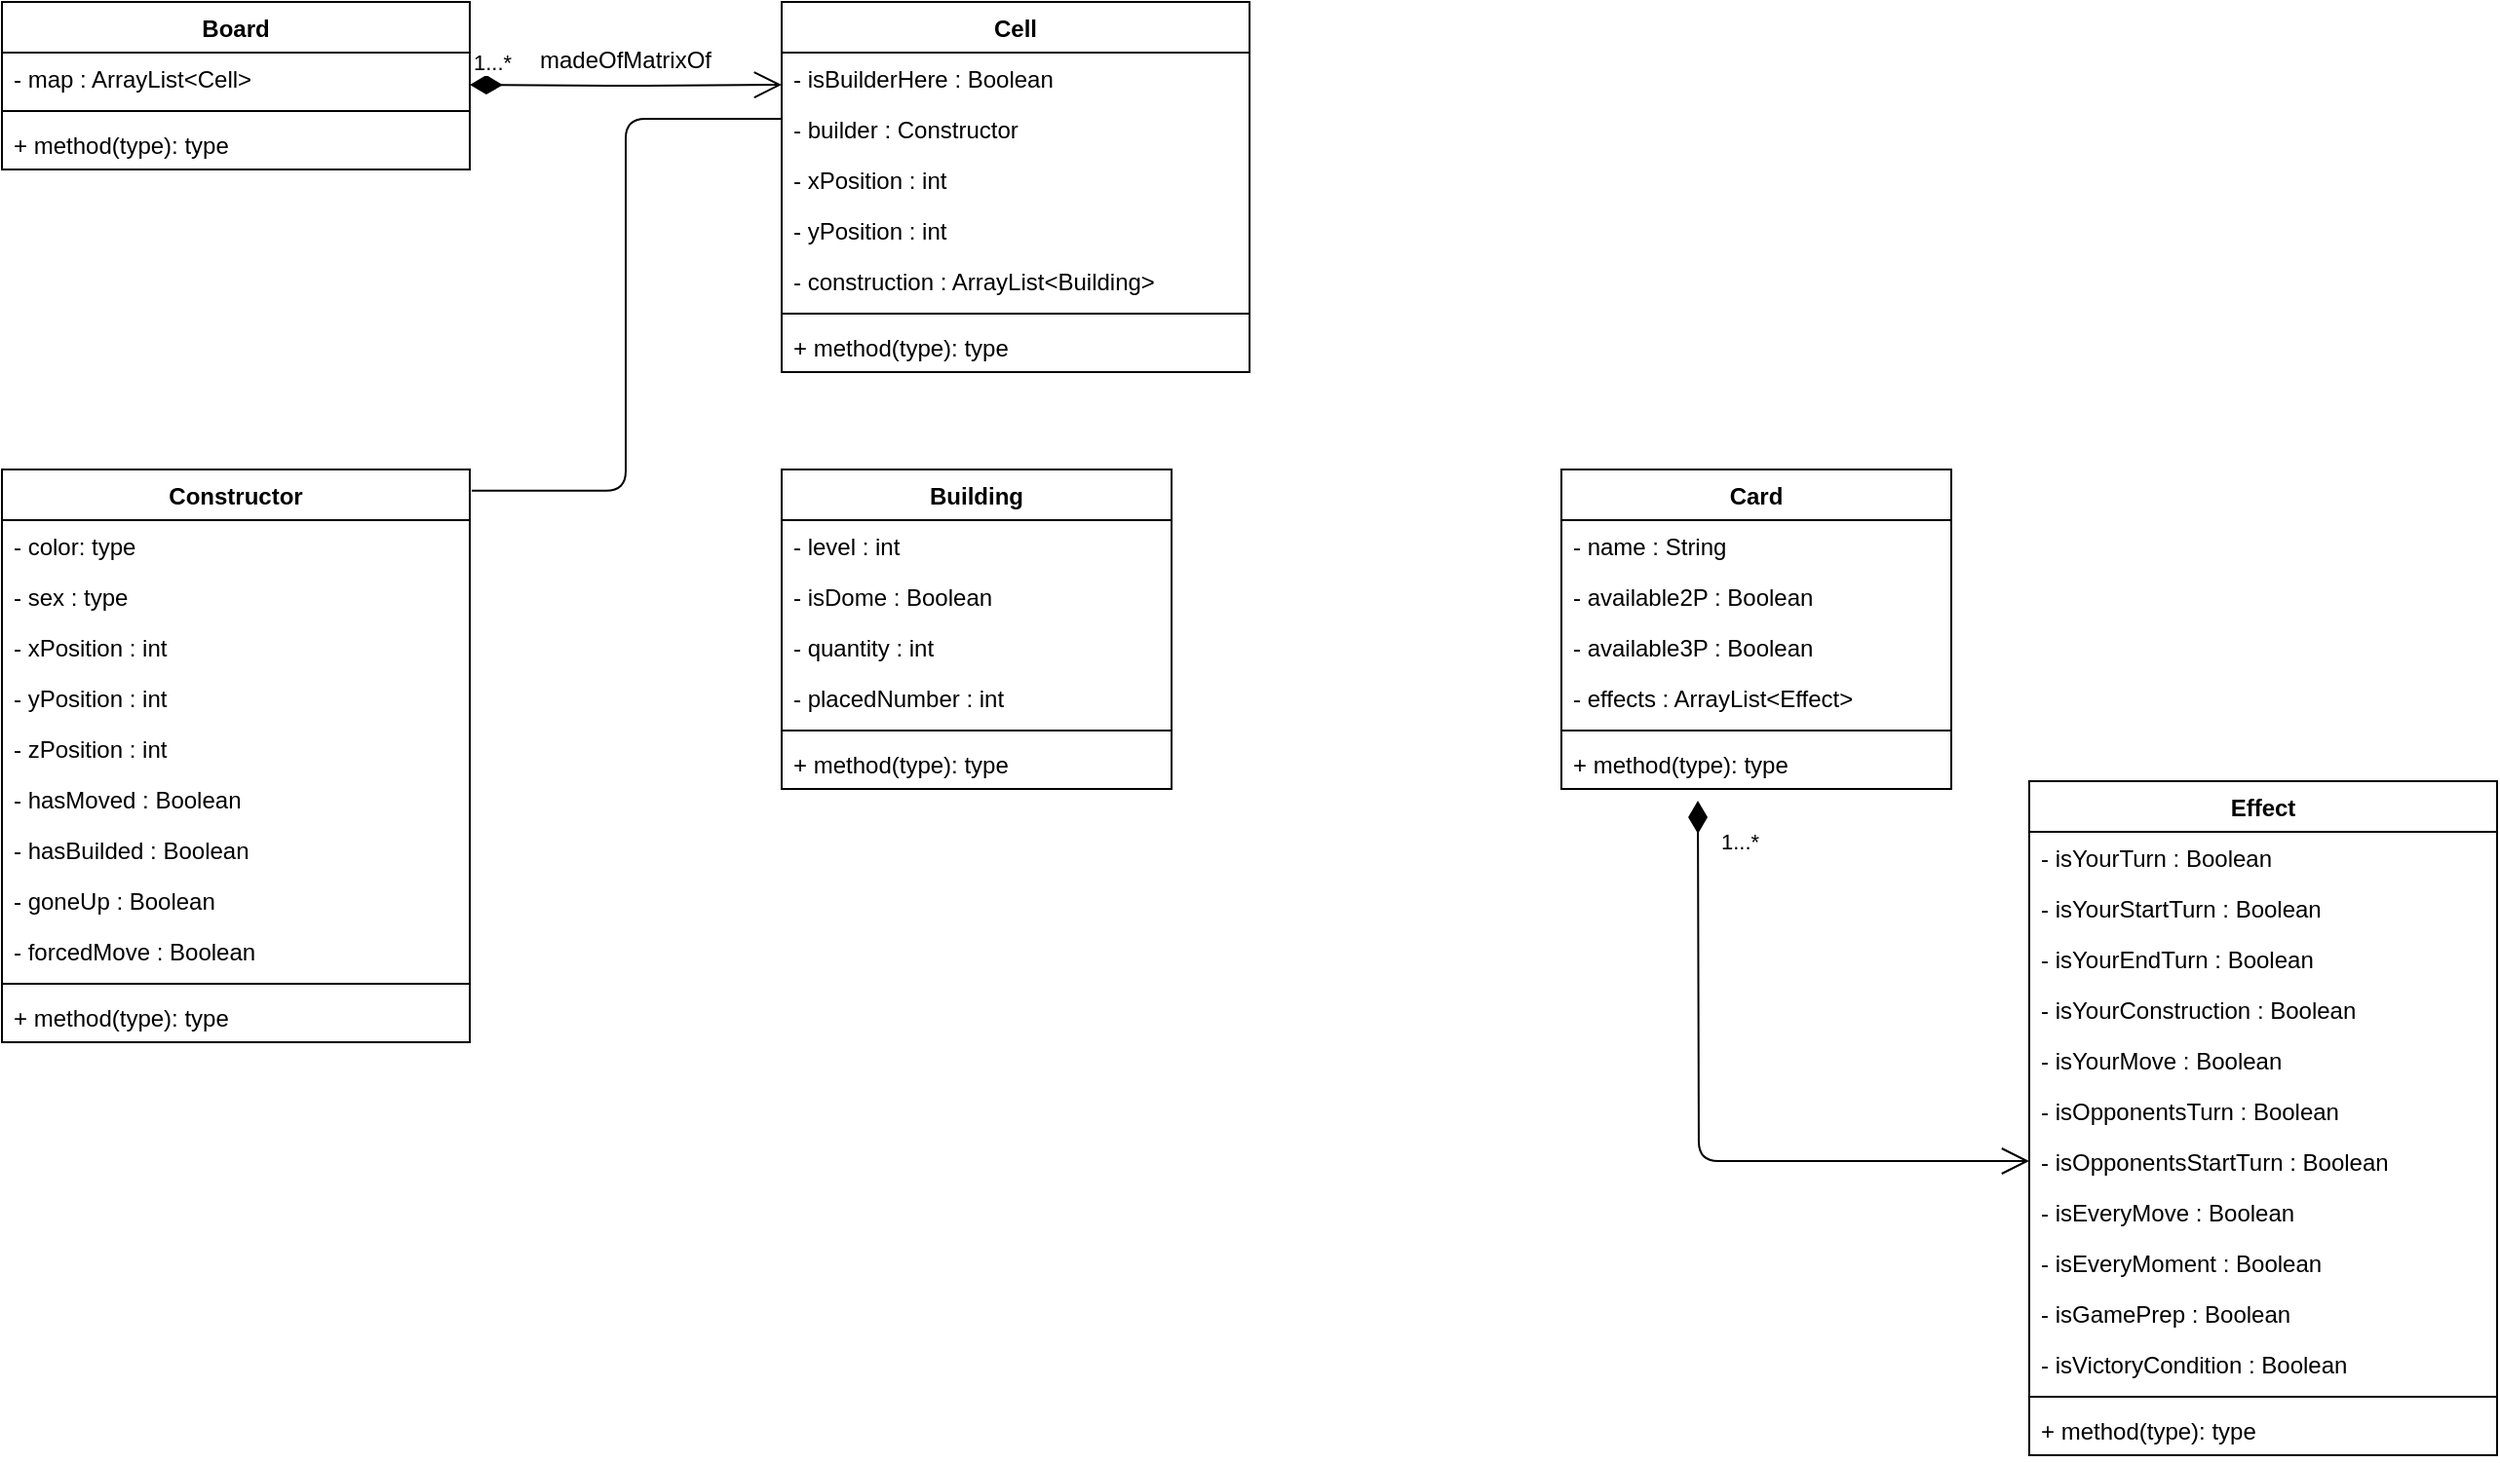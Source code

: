 <mxfile version="12.6.5" type="device"><diagram id="C5RBs43oDa-KdzZeNtuy" name="Page-1"><mxGraphModel dx="1106" dy="830" grid="1" gridSize="10" guides="1" tooltips="1" connect="1" arrows="1" fold="1" page="1" pageScale="1" pageWidth="827" pageHeight="1169" math="0" shadow="0"><root><mxCell id="WIyWlLk6GJQsqaUBKTNV-0"/><mxCell id="WIyWlLk6GJQsqaUBKTNV-1" parent="WIyWlLk6GJQsqaUBKTNV-0"/><mxCell id="KKBj19ePeuLJQEBYgydt-0" value="Board" style="swimlane;fontStyle=1;align=center;verticalAlign=top;childLayout=stackLayout;horizontal=1;startSize=26;horizontalStack=0;resizeParent=1;resizeParentMax=0;resizeLast=0;collapsible=1;marginBottom=0;" vertex="1" parent="WIyWlLk6GJQsqaUBKTNV-1"><mxGeometry x="80" y="80" width="240" height="86" as="geometry"/></mxCell><mxCell id="KKBj19ePeuLJQEBYgydt-1" value="- map : ArrayList&lt;Cell&gt;" style="text;strokeColor=none;fillColor=none;align=left;verticalAlign=top;spacingLeft=4;spacingRight=4;overflow=hidden;rotatable=0;points=[[0,0.5],[1,0.5]];portConstraint=eastwest;" vertex="1" parent="KKBj19ePeuLJQEBYgydt-0"><mxGeometry y="26" width="240" height="26" as="geometry"/></mxCell><mxCell id="KKBj19ePeuLJQEBYgydt-2" value="" style="line;strokeWidth=1;fillColor=none;align=left;verticalAlign=middle;spacingTop=-1;spacingLeft=3;spacingRight=3;rotatable=0;labelPosition=right;points=[];portConstraint=eastwest;" vertex="1" parent="KKBj19ePeuLJQEBYgydt-0"><mxGeometry y="52" width="240" height="8" as="geometry"/></mxCell><mxCell id="KKBj19ePeuLJQEBYgydt-3" value="+ method(type): type" style="text;strokeColor=none;fillColor=none;align=left;verticalAlign=top;spacingLeft=4;spacingRight=4;overflow=hidden;rotatable=0;points=[[0,0.5],[1,0.5]];portConstraint=eastwest;" vertex="1" parent="KKBj19ePeuLJQEBYgydt-0"><mxGeometry y="60" width="240" height="26" as="geometry"/></mxCell><mxCell id="KKBj19ePeuLJQEBYgydt-4" value="Constructor" style="swimlane;fontStyle=1;align=center;verticalAlign=top;childLayout=stackLayout;horizontal=1;startSize=26;horizontalStack=0;resizeParent=1;resizeParentMax=0;resizeLast=0;collapsible=1;marginBottom=0;" vertex="1" parent="WIyWlLk6GJQsqaUBKTNV-1"><mxGeometry x="80" y="320" width="240" height="294" as="geometry"/></mxCell><mxCell id="KKBj19ePeuLJQEBYgydt-5" value="- color: type" style="text;strokeColor=none;fillColor=none;align=left;verticalAlign=top;spacingLeft=4;spacingRight=4;overflow=hidden;rotatable=0;points=[[0,0.5],[1,0.5]];portConstraint=eastwest;" vertex="1" parent="KKBj19ePeuLJQEBYgydt-4"><mxGeometry y="26" width="240" height="26" as="geometry"/></mxCell><mxCell id="KKBj19ePeuLJQEBYgydt-9" value="- sex : type" style="text;strokeColor=none;fillColor=none;align=left;verticalAlign=top;spacingLeft=4;spacingRight=4;overflow=hidden;rotatable=0;points=[[0,0.5],[1,0.5]];portConstraint=eastwest;" vertex="1" parent="KKBj19ePeuLJQEBYgydt-4"><mxGeometry y="52" width="240" height="26" as="geometry"/></mxCell><mxCell id="KKBj19ePeuLJQEBYgydt-10" value="- xPosition : int" style="text;strokeColor=none;fillColor=none;align=left;verticalAlign=top;spacingLeft=4;spacingRight=4;overflow=hidden;rotatable=0;points=[[0,0.5],[1,0.5]];portConstraint=eastwest;" vertex="1" parent="KKBj19ePeuLJQEBYgydt-4"><mxGeometry y="78" width="240" height="26" as="geometry"/></mxCell><mxCell id="KKBj19ePeuLJQEBYgydt-11" value="- yPosition : int&#10;" style="text;strokeColor=none;fillColor=none;align=left;verticalAlign=top;spacingLeft=4;spacingRight=4;overflow=hidden;rotatable=0;points=[[0,0.5],[1,0.5]];portConstraint=eastwest;" vertex="1" parent="KKBj19ePeuLJQEBYgydt-4"><mxGeometry y="104" width="240" height="26" as="geometry"/></mxCell><mxCell id="KKBj19ePeuLJQEBYgydt-12" value="- zPosition : int" style="text;strokeColor=none;fillColor=none;align=left;verticalAlign=top;spacingLeft=4;spacingRight=4;overflow=hidden;rotatable=0;points=[[0,0.5],[1,0.5]];portConstraint=eastwest;" vertex="1" parent="KKBj19ePeuLJQEBYgydt-4"><mxGeometry y="130" width="240" height="26" as="geometry"/></mxCell><mxCell id="KKBj19ePeuLJQEBYgydt-13" value="- hasMoved : Boolean" style="text;strokeColor=none;fillColor=none;align=left;verticalAlign=top;spacingLeft=4;spacingRight=4;overflow=hidden;rotatable=0;points=[[0,0.5],[1,0.5]];portConstraint=eastwest;" vertex="1" parent="KKBj19ePeuLJQEBYgydt-4"><mxGeometry y="156" width="240" height="26" as="geometry"/></mxCell><mxCell id="KKBj19ePeuLJQEBYgydt-14" value="- hasBuilded : Boolean" style="text;strokeColor=none;fillColor=none;align=left;verticalAlign=top;spacingLeft=4;spacingRight=4;overflow=hidden;rotatable=0;points=[[0,0.5],[1,0.5]];portConstraint=eastwest;" vertex="1" parent="KKBj19ePeuLJQEBYgydt-4"><mxGeometry y="182" width="240" height="26" as="geometry"/></mxCell><mxCell id="KKBj19ePeuLJQEBYgydt-15" value="- goneUp : Boolean" style="text;strokeColor=none;fillColor=none;align=left;verticalAlign=top;spacingLeft=4;spacingRight=4;overflow=hidden;rotatable=0;points=[[0,0.5],[1,0.5]];portConstraint=eastwest;" vertex="1" parent="KKBj19ePeuLJQEBYgydt-4"><mxGeometry y="208" width="240" height="26" as="geometry"/></mxCell><mxCell id="KKBj19ePeuLJQEBYgydt-8" value="- forcedMove : Boolean" style="text;strokeColor=none;fillColor=none;align=left;verticalAlign=top;spacingLeft=4;spacingRight=4;overflow=hidden;rotatable=0;points=[[0,0.5],[1,0.5]];portConstraint=eastwest;" vertex="1" parent="KKBj19ePeuLJQEBYgydt-4"><mxGeometry y="234" width="240" height="26" as="geometry"/></mxCell><mxCell id="KKBj19ePeuLJQEBYgydt-6" value="" style="line;strokeWidth=1;fillColor=none;align=left;verticalAlign=middle;spacingTop=-1;spacingLeft=3;spacingRight=3;rotatable=0;labelPosition=right;points=[];portConstraint=eastwest;" vertex="1" parent="KKBj19ePeuLJQEBYgydt-4"><mxGeometry y="260" width="240" height="8" as="geometry"/></mxCell><mxCell id="KKBj19ePeuLJQEBYgydt-7" value="+ method(type): type" style="text;strokeColor=none;fillColor=none;align=left;verticalAlign=top;spacingLeft=4;spacingRight=4;overflow=hidden;rotatable=0;points=[[0,0.5],[1,0.5]];portConstraint=eastwest;" vertex="1" parent="KKBj19ePeuLJQEBYgydt-4"><mxGeometry y="268" width="240" height="26" as="geometry"/></mxCell><mxCell id="KKBj19ePeuLJQEBYgydt-16" value="Building" style="swimlane;fontStyle=1;align=center;verticalAlign=top;childLayout=stackLayout;horizontal=1;startSize=26;horizontalStack=0;resizeParent=1;resizeParentMax=0;resizeLast=0;collapsible=1;marginBottom=0;" vertex="1" parent="WIyWlLk6GJQsqaUBKTNV-1"><mxGeometry x="480" y="320" width="200" height="164" as="geometry"/></mxCell><mxCell id="KKBj19ePeuLJQEBYgydt-20" value="- level : int" style="text;strokeColor=none;fillColor=none;align=left;verticalAlign=top;spacingLeft=4;spacingRight=4;overflow=hidden;rotatable=0;points=[[0,0.5],[1,0.5]];portConstraint=eastwest;" vertex="1" parent="KKBj19ePeuLJQEBYgydt-16"><mxGeometry y="26" width="200" height="26" as="geometry"/></mxCell><mxCell id="KKBj19ePeuLJQEBYgydt-21" value="- isDome : Boolean" style="text;strokeColor=none;fillColor=none;align=left;verticalAlign=top;spacingLeft=4;spacingRight=4;overflow=hidden;rotatable=0;points=[[0,0.5],[1,0.5]];portConstraint=eastwest;" vertex="1" parent="KKBj19ePeuLJQEBYgydt-16"><mxGeometry y="52" width="200" height="26" as="geometry"/></mxCell><mxCell id="KKBj19ePeuLJQEBYgydt-22" value="- quantity : int" style="text;strokeColor=none;fillColor=none;align=left;verticalAlign=top;spacingLeft=4;spacingRight=4;overflow=hidden;rotatable=0;points=[[0,0.5],[1,0.5]];portConstraint=eastwest;" vertex="1" parent="KKBj19ePeuLJQEBYgydt-16"><mxGeometry y="78" width="200" height="26" as="geometry"/></mxCell><mxCell id="KKBj19ePeuLJQEBYgydt-23" value="- placedNumber : int" style="text;strokeColor=none;fillColor=none;align=left;verticalAlign=top;spacingLeft=4;spacingRight=4;overflow=hidden;rotatable=0;points=[[0,0.5],[1,0.5]];portConstraint=eastwest;" vertex="1" parent="KKBj19ePeuLJQEBYgydt-16"><mxGeometry y="104" width="200" height="26" as="geometry"/></mxCell><mxCell id="KKBj19ePeuLJQEBYgydt-18" value="" style="line;strokeWidth=1;fillColor=none;align=left;verticalAlign=middle;spacingTop=-1;spacingLeft=3;spacingRight=3;rotatable=0;labelPosition=right;points=[];portConstraint=eastwest;" vertex="1" parent="KKBj19ePeuLJQEBYgydt-16"><mxGeometry y="130" width="200" height="8" as="geometry"/></mxCell><mxCell id="KKBj19ePeuLJQEBYgydt-19" value="+ method(type): type" style="text;strokeColor=none;fillColor=none;align=left;verticalAlign=top;spacingLeft=4;spacingRight=4;overflow=hidden;rotatable=0;points=[[0,0.5],[1,0.5]];portConstraint=eastwest;" vertex="1" parent="KKBj19ePeuLJQEBYgydt-16"><mxGeometry y="138" width="200" height="26" as="geometry"/></mxCell><mxCell id="KKBj19ePeuLJQEBYgydt-24" value="Cell" style="swimlane;fontStyle=1;align=center;verticalAlign=top;childLayout=stackLayout;horizontal=1;startSize=26;horizontalStack=0;resizeParent=1;resizeParentMax=0;resizeLast=0;collapsible=1;marginBottom=0;" vertex="1" parent="WIyWlLk6GJQsqaUBKTNV-1"><mxGeometry x="480" y="80" width="240" height="190" as="geometry"/></mxCell><mxCell id="KKBj19ePeuLJQEBYgydt-28" value="- isBuilderHere : Boolean" style="text;strokeColor=none;fillColor=none;align=left;verticalAlign=top;spacingLeft=4;spacingRight=4;overflow=hidden;rotatable=0;points=[[0,0.5],[1,0.5]];portConstraint=eastwest;" vertex="1" parent="KKBj19ePeuLJQEBYgydt-24"><mxGeometry y="26" width="240" height="26" as="geometry"/></mxCell><mxCell id="KKBj19ePeuLJQEBYgydt-29" value="- builder : Constructor" style="text;strokeColor=none;fillColor=none;align=left;verticalAlign=top;spacingLeft=4;spacingRight=4;overflow=hidden;rotatable=0;points=[[0,0.5],[1,0.5]];portConstraint=eastwest;" vertex="1" parent="KKBj19ePeuLJQEBYgydt-24"><mxGeometry y="52" width="240" height="26" as="geometry"/></mxCell><mxCell id="KKBj19ePeuLJQEBYgydt-30" value="- xPosition : int" style="text;strokeColor=none;fillColor=none;align=left;verticalAlign=top;spacingLeft=4;spacingRight=4;overflow=hidden;rotatable=0;points=[[0,0.5],[1,0.5]];portConstraint=eastwest;" vertex="1" parent="KKBj19ePeuLJQEBYgydt-24"><mxGeometry y="78" width="240" height="26" as="geometry"/></mxCell><mxCell id="KKBj19ePeuLJQEBYgydt-31" value="- yPosition : int" style="text;strokeColor=none;fillColor=none;align=left;verticalAlign=top;spacingLeft=4;spacingRight=4;overflow=hidden;rotatable=0;points=[[0,0.5],[1,0.5]];portConstraint=eastwest;" vertex="1" parent="KKBj19ePeuLJQEBYgydt-24"><mxGeometry y="104" width="240" height="26" as="geometry"/></mxCell><mxCell id="KKBj19ePeuLJQEBYgydt-25" value="- construction : ArrayList&lt;Building&gt;" style="text;strokeColor=none;fillColor=none;align=left;verticalAlign=top;spacingLeft=4;spacingRight=4;overflow=hidden;rotatable=0;points=[[0,0.5],[1,0.5]];portConstraint=eastwest;" vertex="1" parent="KKBj19ePeuLJQEBYgydt-24"><mxGeometry y="130" width="240" height="26" as="geometry"/></mxCell><mxCell id="KKBj19ePeuLJQEBYgydt-26" value="" style="line;strokeWidth=1;fillColor=none;align=left;verticalAlign=middle;spacingTop=-1;spacingLeft=3;spacingRight=3;rotatable=0;labelPosition=right;points=[];portConstraint=eastwest;" vertex="1" parent="KKBj19ePeuLJQEBYgydt-24"><mxGeometry y="156" width="240" height="8" as="geometry"/></mxCell><mxCell id="KKBj19ePeuLJQEBYgydt-27" value="+ method(type): type" style="text;strokeColor=none;fillColor=none;align=left;verticalAlign=top;spacingLeft=4;spacingRight=4;overflow=hidden;rotatable=0;points=[[0,0.5],[1,0.5]];portConstraint=eastwest;" vertex="1" parent="KKBj19ePeuLJQEBYgydt-24"><mxGeometry y="164" width="240" height="26" as="geometry"/></mxCell><mxCell id="KKBj19ePeuLJQEBYgydt-32" value="" style="endArrow=none;html=1;edgeStyle=orthogonalEdgeStyle;exitX=1.004;exitY=0.037;exitDx=0;exitDy=0;exitPerimeter=0;" edge="1" parent="WIyWlLk6GJQsqaUBKTNV-1" source="KKBj19ePeuLJQEBYgydt-4"><mxGeometry relative="1" as="geometry"><mxPoint x="320" y="174.5" as="sourcePoint"/><mxPoint x="480" y="140" as="targetPoint"/><Array as="points"><mxPoint x="400" y="331"/><mxPoint x="400" y="140"/><mxPoint x="480" y="140"/></Array></mxGeometry></mxCell><mxCell id="KKBj19ePeuLJQEBYgydt-35" value="1...*" style="endArrow=open;html=1;endSize=12;startArrow=diamondThin;startSize=14;startFill=1;edgeStyle=orthogonalEdgeStyle;align=left;verticalAlign=bottom;entryX=0;entryY=0.635;entryDx=0;entryDy=0;entryPerimeter=0;" edge="1" parent="WIyWlLk6GJQsqaUBKTNV-1" target="KKBj19ePeuLJQEBYgydt-28"><mxGeometry x="-1" y="3" relative="1" as="geometry"><mxPoint x="320" y="122.5" as="sourcePoint"/><mxPoint x="470" y="122.5" as="targetPoint"/></mxGeometry></mxCell><mxCell id="KKBj19ePeuLJQEBYgydt-36" value="madeOfMatrixOf" style="text;html=1;strokeColor=none;fillColor=none;align=center;verticalAlign=middle;whiteSpace=wrap;rounded=0;" vertex="1" parent="WIyWlLk6GJQsqaUBKTNV-1"><mxGeometry x="380" y="100" width="40" height="20" as="geometry"/></mxCell><mxCell id="KKBj19ePeuLJQEBYgydt-38" value="Card" style="swimlane;fontStyle=1;align=center;verticalAlign=top;childLayout=stackLayout;horizontal=1;startSize=26;horizontalStack=0;resizeParent=1;resizeParentMax=0;resizeLast=0;collapsible=1;marginBottom=0;" vertex="1" parent="WIyWlLk6GJQsqaUBKTNV-1"><mxGeometry x="880" y="320" width="200" height="164" as="geometry"/></mxCell><mxCell id="KKBj19ePeuLJQEBYgydt-42" value="- name : String" style="text;strokeColor=none;fillColor=none;align=left;verticalAlign=top;spacingLeft=4;spacingRight=4;overflow=hidden;rotatable=0;points=[[0,0.5],[1,0.5]];portConstraint=eastwest;" vertex="1" parent="KKBj19ePeuLJQEBYgydt-38"><mxGeometry y="26" width="200" height="26" as="geometry"/></mxCell><mxCell id="KKBj19ePeuLJQEBYgydt-43" value="- available2P : Boolean" style="text;strokeColor=none;fillColor=none;align=left;verticalAlign=top;spacingLeft=4;spacingRight=4;overflow=hidden;rotatable=0;points=[[0,0.5],[1,0.5]];portConstraint=eastwest;" vertex="1" parent="KKBj19ePeuLJQEBYgydt-38"><mxGeometry y="52" width="200" height="26" as="geometry"/></mxCell><mxCell id="KKBj19ePeuLJQEBYgydt-44" value="- available3P : Boolean" style="text;strokeColor=none;fillColor=none;align=left;verticalAlign=top;spacingLeft=4;spacingRight=4;overflow=hidden;rotatable=0;points=[[0,0.5],[1,0.5]];portConstraint=eastwest;" vertex="1" parent="KKBj19ePeuLJQEBYgydt-38"><mxGeometry y="78" width="200" height="26" as="geometry"/></mxCell><mxCell id="KKBj19ePeuLJQEBYgydt-45" value="- effects : ArrayList&lt;Effect&gt;" style="text;strokeColor=none;fillColor=none;align=left;verticalAlign=top;spacingLeft=4;spacingRight=4;overflow=hidden;rotatable=0;points=[[0,0.5],[1,0.5]];portConstraint=eastwest;" vertex="1" parent="KKBj19ePeuLJQEBYgydt-38"><mxGeometry y="104" width="200" height="26" as="geometry"/></mxCell><mxCell id="KKBj19ePeuLJQEBYgydt-40" value="" style="line;strokeWidth=1;fillColor=none;align=left;verticalAlign=middle;spacingTop=-1;spacingLeft=3;spacingRight=3;rotatable=0;labelPosition=right;points=[];portConstraint=eastwest;" vertex="1" parent="KKBj19ePeuLJQEBYgydt-38"><mxGeometry y="130" width="200" height="8" as="geometry"/></mxCell><mxCell id="KKBj19ePeuLJQEBYgydt-41" value="+ method(type): type" style="text;strokeColor=none;fillColor=none;align=left;verticalAlign=top;spacingLeft=4;spacingRight=4;overflow=hidden;rotatable=0;points=[[0,0.5],[1,0.5]];portConstraint=eastwest;" vertex="1" parent="KKBj19ePeuLJQEBYgydt-38"><mxGeometry y="138" width="200" height="26" as="geometry"/></mxCell><mxCell id="KKBj19ePeuLJQEBYgydt-46" value="Effect" style="swimlane;fontStyle=1;align=center;verticalAlign=top;childLayout=stackLayout;horizontal=1;startSize=26;horizontalStack=0;resizeParent=1;resizeParentMax=0;resizeLast=0;collapsible=1;marginBottom=0;" vertex="1" parent="WIyWlLk6GJQsqaUBKTNV-1"><mxGeometry x="1120" y="480" width="240" height="346" as="geometry"/></mxCell><mxCell id="KKBj19ePeuLJQEBYgydt-50" value="- isYourTurn : Boolean" style="text;strokeColor=none;fillColor=none;align=left;verticalAlign=top;spacingLeft=4;spacingRight=4;overflow=hidden;rotatable=0;points=[[0,0.5],[1,0.5]];portConstraint=eastwest;" vertex="1" parent="KKBj19ePeuLJQEBYgydt-46"><mxGeometry y="26" width="240" height="26" as="geometry"/></mxCell><mxCell id="KKBj19ePeuLJQEBYgydt-51" value="- isYourStartTurn : Boolean" style="text;strokeColor=none;fillColor=none;align=left;verticalAlign=top;spacingLeft=4;spacingRight=4;overflow=hidden;rotatable=0;points=[[0,0.5],[1,0.5]];portConstraint=eastwest;" vertex="1" parent="KKBj19ePeuLJQEBYgydt-46"><mxGeometry y="52" width="240" height="26" as="geometry"/></mxCell><mxCell id="KKBj19ePeuLJQEBYgydt-52" value="- isYourEndTurn : Boolean" style="text;strokeColor=none;fillColor=none;align=left;verticalAlign=top;spacingLeft=4;spacingRight=4;overflow=hidden;rotatable=0;points=[[0,0.5],[1,0.5]];portConstraint=eastwest;" vertex="1" parent="KKBj19ePeuLJQEBYgydt-46"><mxGeometry y="78" width="240" height="26" as="geometry"/></mxCell><mxCell id="KKBj19ePeuLJQEBYgydt-53" value="- isYourConstruction : Boolean" style="text;strokeColor=none;fillColor=none;align=left;verticalAlign=top;spacingLeft=4;spacingRight=4;overflow=hidden;rotatable=0;points=[[0,0.5],[1,0.5]];portConstraint=eastwest;" vertex="1" parent="KKBj19ePeuLJQEBYgydt-46"><mxGeometry y="104" width="240" height="26" as="geometry"/></mxCell><mxCell id="KKBj19ePeuLJQEBYgydt-54" value="- isYourMove : Boolean" style="text;strokeColor=none;fillColor=none;align=left;verticalAlign=top;spacingLeft=4;spacingRight=4;overflow=hidden;rotatable=0;points=[[0,0.5],[1,0.5]];portConstraint=eastwest;" vertex="1" parent="KKBj19ePeuLJQEBYgydt-46"><mxGeometry y="130" width="240" height="26" as="geometry"/></mxCell><mxCell id="KKBj19ePeuLJQEBYgydt-55" value="- isOpponentsTurn : Boolean" style="text;strokeColor=none;fillColor=none;align=left;verticalAlign=top;spacingLeft=4;spacingRight=4;overflow=hidden;rotatable=0;points=[[0,0.5],[1,0.5]];portConstraint=eastwest;" vertex="1" parent="KKBj19ePeuLJQEBYgydt-46"><mxGeometry y="156" width="240" height="26" as="geometry"/></mxCell><mxCell id="KKBj19ePeuLJQEBYgydt-56" value="- isOpponentsStartTurn : Boolean" style="text;strokeColor=none;fillColor=none;align=left;verticalAlign=top;spacingLeft=4;spacingRight=4;overflow=hidden;rotatable=0;points=[[0,0.5],[1,0.5]];portConstraint=eastwest;" vertex="1" parent="KKBj19ePeuLJQEBYgydt-46"><mxGeometry y="182" width="240" height="26" as="geometry"/></mxCell><mxCell id="KKBj19ePeuLJQEBYgydt-57" value="- isEveryMove : Boolean" style="text;strokeColor=none;fillColor=none;align=left;verticalAlign=top;spacingLeft=4;spacingRight=4;overflow=hidden;rotatable=0;points=[[0,0.5],[1,0.5]];portConstraint=eastwest;" vertex="1" parent="KKBj19ePeuLJQEBYgydt-46"><mxGeometry y="208" width="240" height="26" as="geometry"/></mxCell><mxCell id="KKBj19ePeuLJQEBYgydt-47" value="- isEveryMoment : Boolean" style="text;strokeColor=none;fillColor=none;align=left;verticalAlign=top;spacingLeft=4;spacingRight=4;overflow=hidden;rotatable=0;points=[[0,0.5],[1,0.5]];portConstraint=eastwest;" vertex="1" parent="KKBj19ePeuLJQEBYgydt-46"><mxGeometry y="234" width="240" height="26" as="geometry"/></mxCell><mxCell id="KKBj19ePeuLJQEBYgydt-58" value="- isGamePrep : Boolean" style="text;strokeColor=none;fillColor=none;align=left;verticalAlign=top;spacingLeft=4;spacingRight=4;overflow=hidden;rotatable=0;points=[[0,0.5],[1,0.5]];portConstraint=eastwest;" vertex="1" parent="KKBj19ePeuLJQEBYgydt-46"><mxGeometry y="260" width="240" height="26" as="geometry"/></mxCell><mxCell id="KKBj19ePeuLJQEBYgydt-59" value="- isVictoryCondition : Boolean" style="text;strokeColor=none;fillColor=none;align=left;verticalAlign=top;spacingLeft=4;spacingRight=4;overflow=hidden;rotatable=0;points=[[0,0.5],[1,0.5]];portConstraint=eastwest;" vertex="1" parent="KKBj19ePeuLJQEBYgydt-46"><mxGeometry y="286" width="240" height="26" as="geometry"/></mxCell><mxCell id="KKBj19ePeuLJQEBYgydt-48" value="" style="line;strokeWidth=1;fillColor=none;align=left;verticalAlign=middle;spacingTop=-1;spacingLeft=3;spacingRight=3;rotatable=0;labelPosition=right;points=[];portConstraint=eastwest;" vertex="1" parent="KKBj19ePeuLJQEBYgydt-46"><mxGeometry y="312" width="240" height="8" as="geometry"/></mxCell><mxCell id="KKBj19ePeuLJQEBYgydt-49" value="+ method(type): type" style="text;strokeColor=none;fillColor=none;align=left;verticalAlign=top;spacingLeft=4;spacingRight=4;overflow=hidden;rotatable=0;points=[[0,0.5],[1,0.5]];portConstraint=eastwest;" vertex="1" parent="KKBj19ePeuLJQEBYgydt-46"><mxGeometry y="320" width="240" height="26" as="geometry"/></mxCell><mxCell id="KKBj19ePeuLJQEBYgydt-60" value="1...*" style="endArrow=open;html=1;endSize=12;startArrow=diamondThin;startSize=14;startFill=1;edgeStyle=orthogonalEdgeStyle;align=left;verticalAlign=bottom;entryX=0;entryY=0.5;entryDx=0;entryDy=0;" edge="1" parent="WIyWlLk6GJQsqaUBKTNV-1" target="KKBj19ePeuLJQEBYgydt-56"><mxGeometry x="-0.831" y="10" relative="1" as="geometry"><mxPoint x="950" y="490" as="sourcePoint"/><mxPoint x="1010" y="680" as="targetPoint"/><mxPoint as="offset"/></mxGeometry></mxCell></root></mxGraphModel></diagram></mxfile>